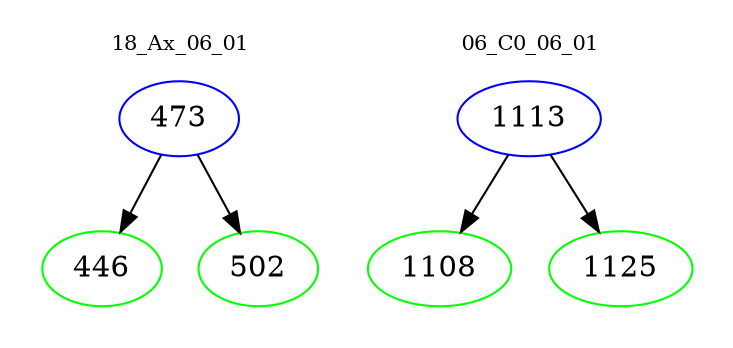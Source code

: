 digraph{
subgraph cluster_0 {
color = white
label = "18_Ax_06_01";
fontsize=10;
T0_473 [label="473", color="blue"]
T0_473 -> T0_446 [color="black"]
T0_446 [label="446", color="green"]
T0_473 -> T0_502 [color="black"]
T0_502 [label="502", color="green"]
}
subgraph cluster_1 {
color = white
label = "06_C0_06_01";
fontsize=10;
T1_1113 [label="1113", color="blue"]
T1_1113 -> T1_1108 [color="black"]
T1_1108 [label="1108", color="green"]
T1_1113 -> T1_1125 [color="black"]
T1_1125 [label="1125", color="green"]
}
}
